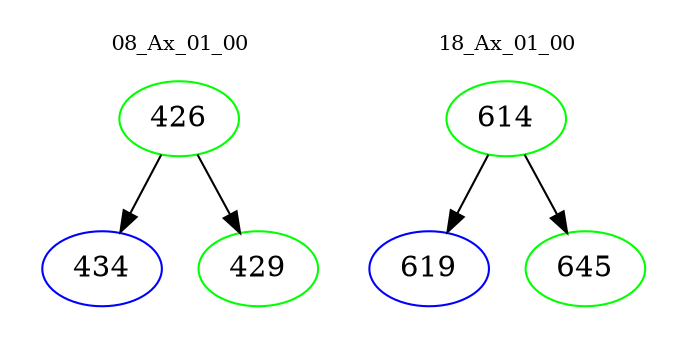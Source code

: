 digraph{
subgraph cluster_0 {
color = white
label = "08_Ax_01_00";
fontsize=10;
T0_426 [label="426", color="green"]
T0_426 -> T0_434 [color="black"]
T0_434 [label="434", color="blue"]
T0_426 -> T0_429 [color="black"]
T0_429 [label="429", color="green"]
}
subgraph cluster_1 {
color = white
label = "18_Ax_01_00";
fontsize=10;
T1_614 [label="614", color="green"]
T1_614 -> T1_619 [color="black"]
T1_619 [label="619", color="blue"]
T1_614 -> T1_645 [color="black"]
T1_645 [label="645", color="green"]
}
}
